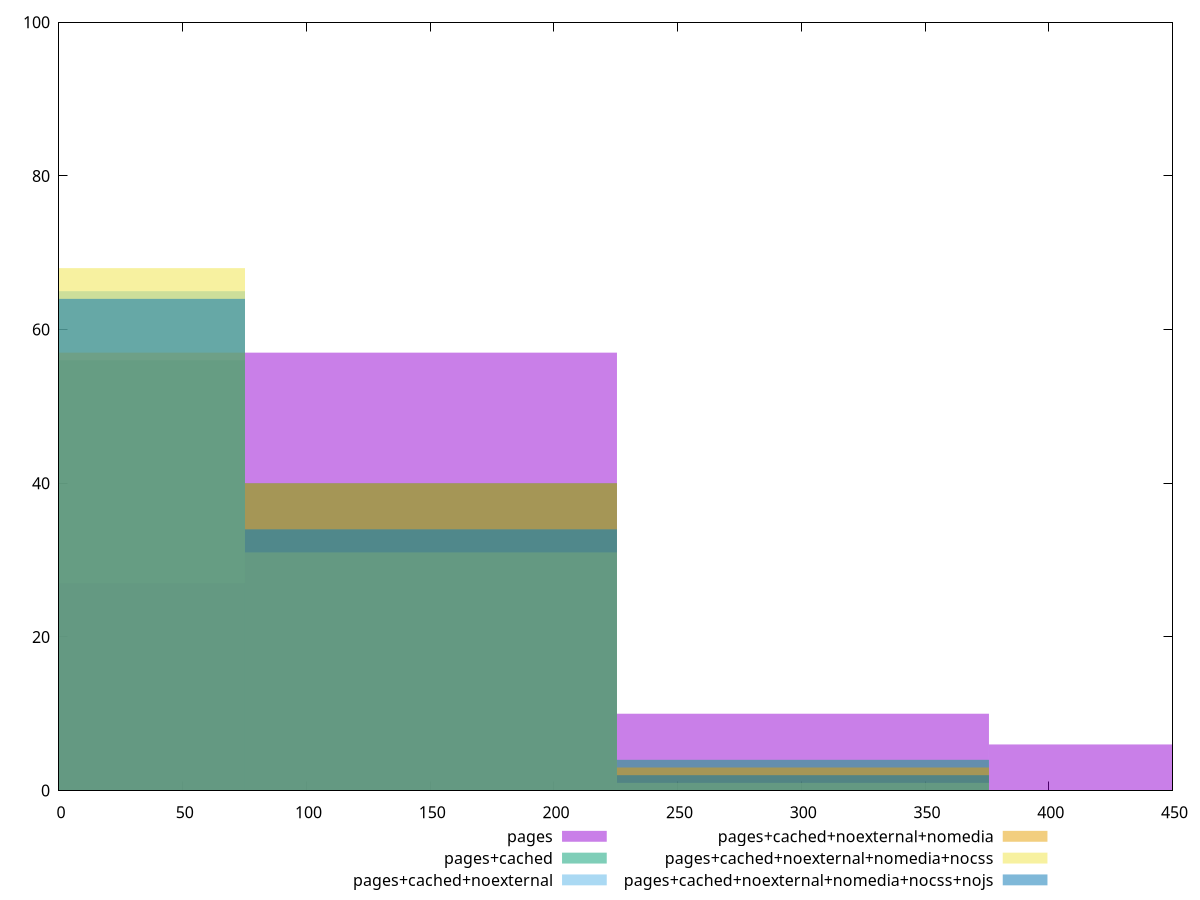 reset

$pages <<EOF
0 27
300.6600166628249 10
150.33000833141244 57
450.99002499423733 6
EOF

$pagesCached <<EOF
150.33000833141244 40
0 56
300.6600166628249 4
EOF

$pagesCachedNoexternal <<EOF
150.33000833141244 34
0 65
300.6600166628249 1
EOF

$pagesCachedNoexternalNomedia <<EOF
0 57
150.33000833141244 40
300.6600166628249 3
EOF

$pagesCachedNoexternalNomediaNocss <<EOF
150.33000833141244 31
0 68
300.6600166628249 1
EOF

$pagesCachedNoexternalNomediaNocssNojs <<EOF
150.33000833141244 34
0 64
300.6600166628249 2
EOF

set key outside below
set boxwidth 150.33000833141244
set xrange [0:450]
set yrange [0:100]
set trange [0:100]
set style fill transparent solid 0.5 noborder
set terminal svg size 640, 540 enhanced background rgb 'white'
set output "reprap/unminified-css/comparison/histogram/all_raw.svg"

plot $pages title "pages" with boxes, \
     $pagesCached title "pages+cached" with boxes, \
     $pagesCachedNoexternal title "pages+cached+noexternal" with boxes, \
     $pagesCachedNoexternalNomedia title "pages+cached+noexternal+nomedia" with boxes, \
     $pagesCachedNoexternalNomediaNocss title "pages+cached+noexternal+nomedia+nocss" with boxes, \
     $pagesCachedNoexternalNomediaNocssNojs title "pages+cached+noexternal+nomedia+nocss+nojs" with boxes

reset
